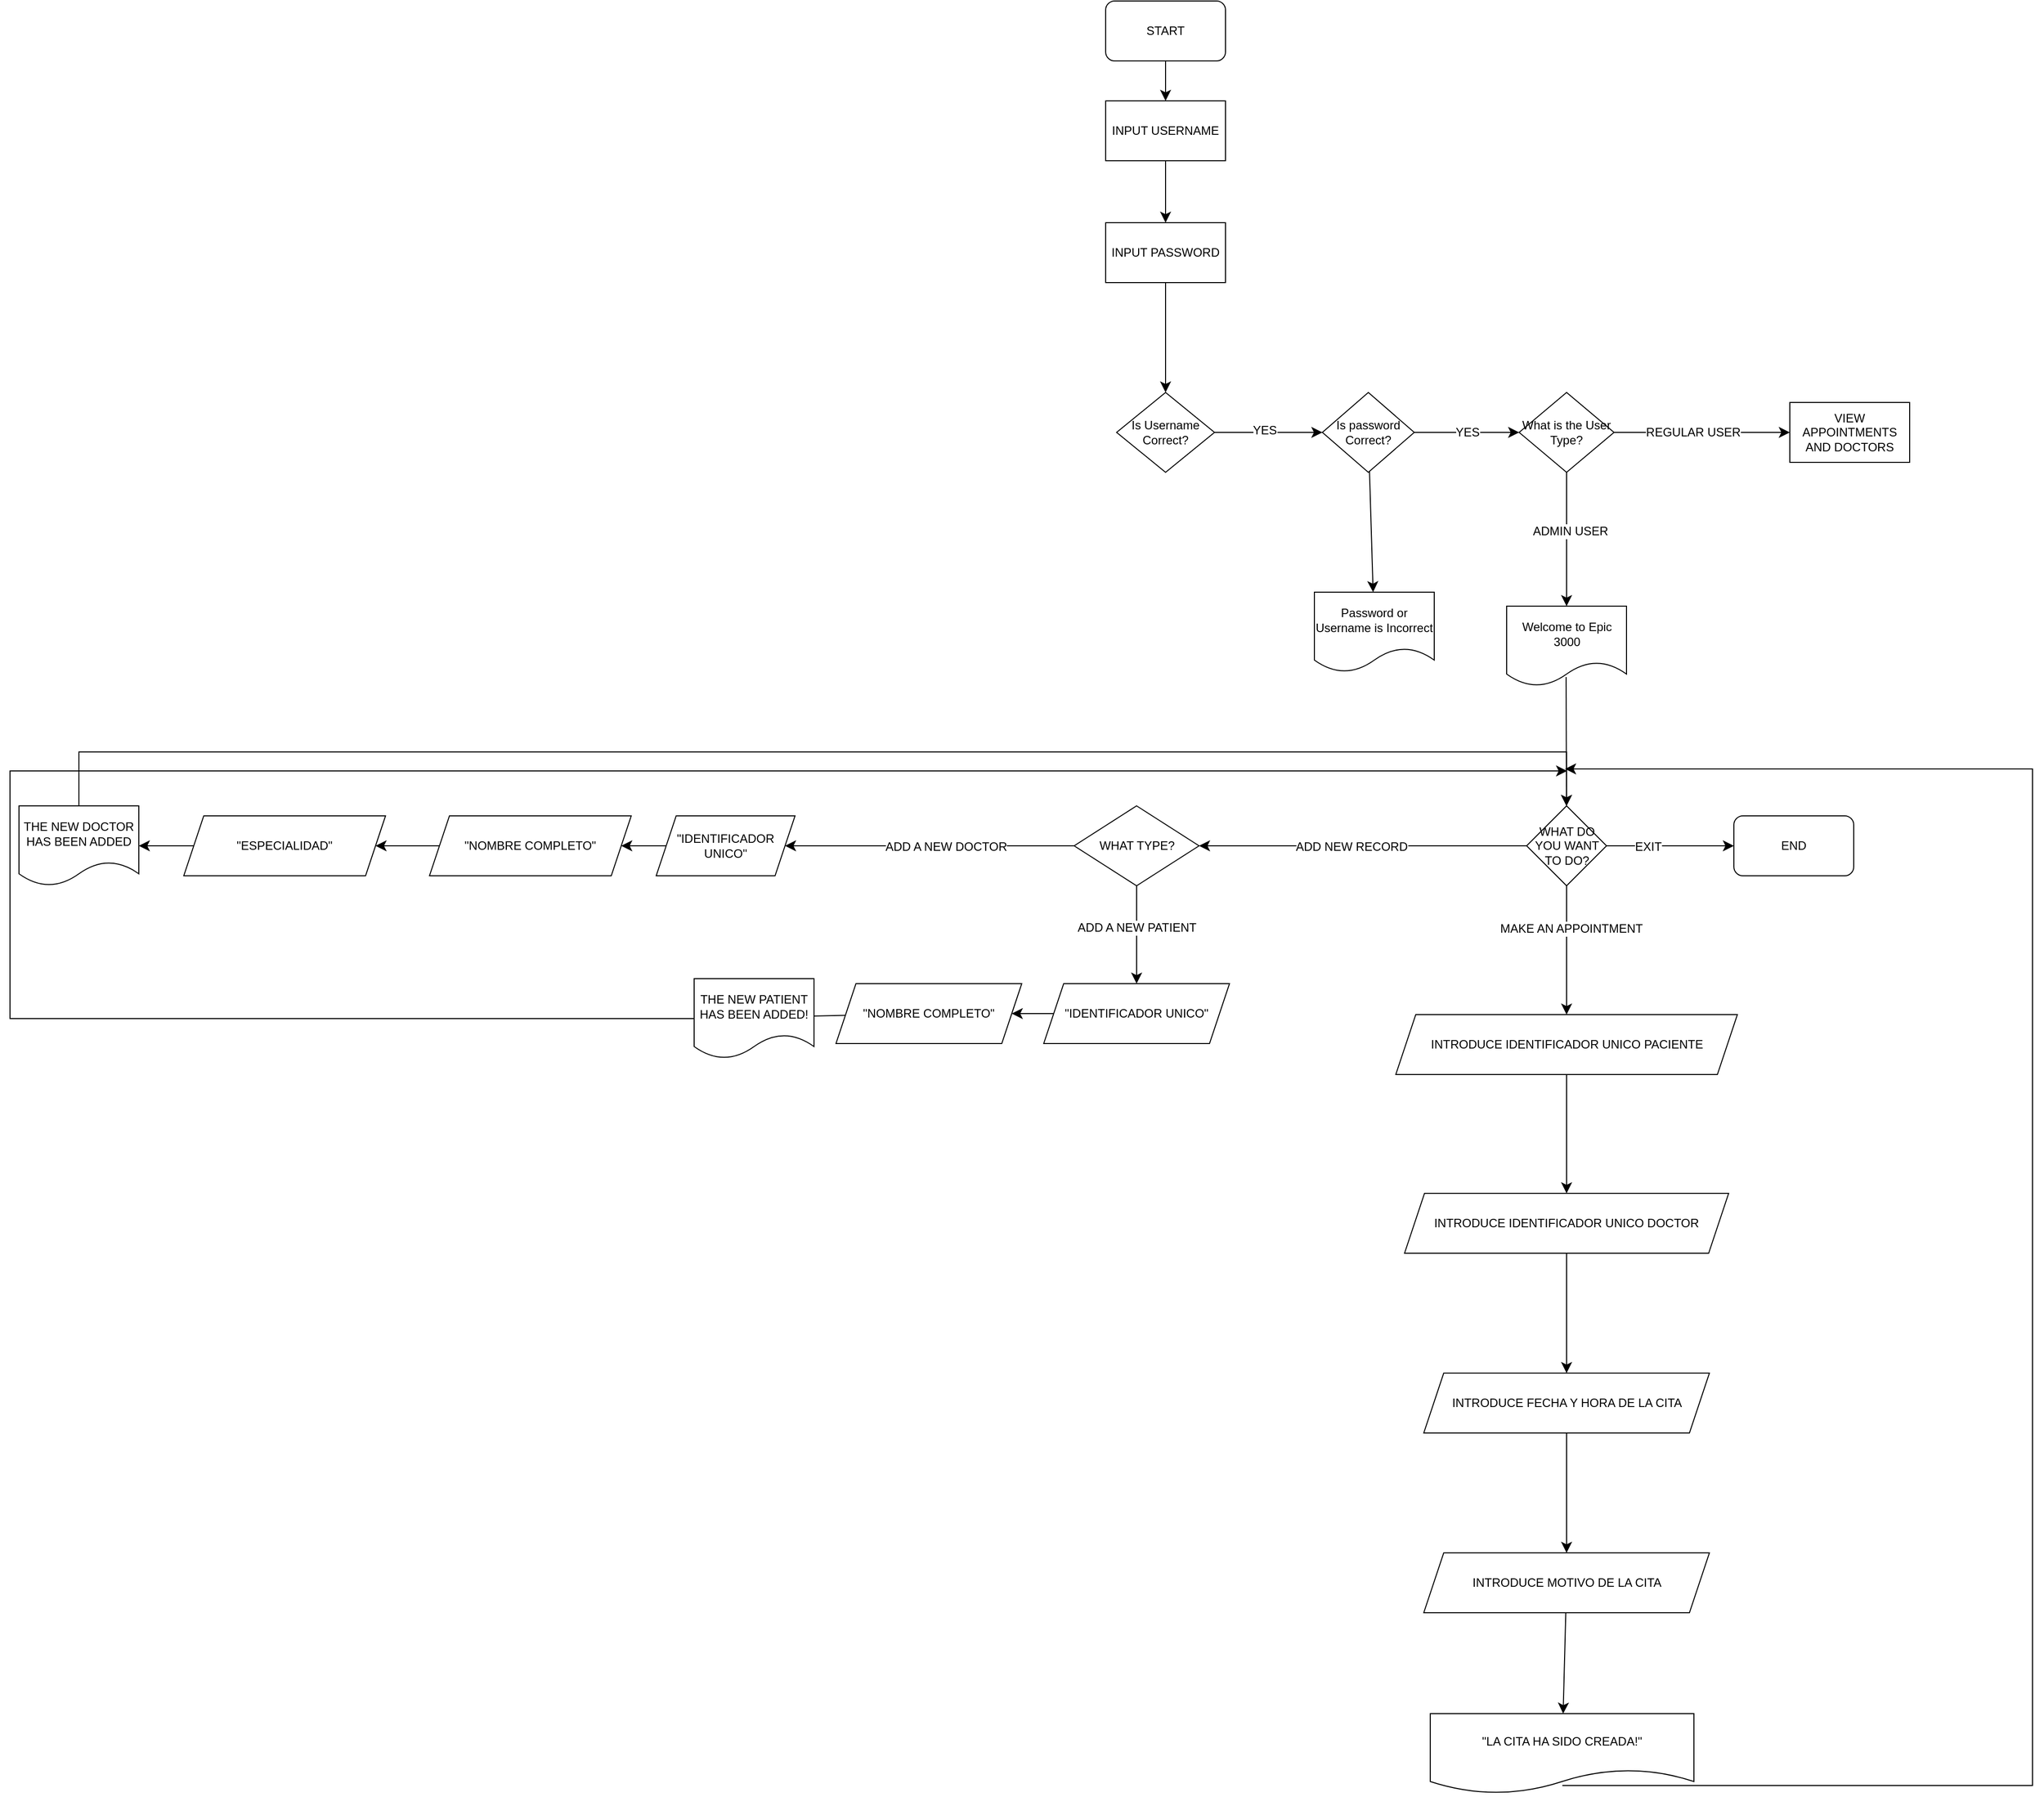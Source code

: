 <mxfile version="24.4.10" type="github">
  <diagram name="Página-1" id="8UlJ8Wk1muLAhrgi_DeF">
    <mxGraphModel dx="2085" dy="1065" grid="0" gridSize="10" guides="1" tooltips="1" connect="1" arrows="1" fold="1" page="0" pageScale="1" pageWidth="827" pageHeight="1169" math="0" shadow="0">
      <root>
        <mxCell id="0" />
        <mxCell id="1" parent="0" />
        <mxCell id="fw76qZY3Hd1soUl0JmQ6-4" style="edgeStyle=none;curved=1;rounded=0;orthogonalLoop=1;jettySize=auto;html=1;exitX=0.5;exitY=1;exitDx=0;exitDy=0;fontSize=12;startSize=8;endSize=8;" edge="1" parent="1" source="fw76qZY3Hd1soUl0JmQ6-2" target="fw76qZY3Hd1soUl0JmQ6-3">
          <mxGeometry relative="1" as="geometry" />
        </mxCell>
        <mxCell id="fw76qZY3Hd1soUl0JmQ6-2" value="START" style="rounded=1;whiteSpace=wrap;html=1;" vertex="1" parent="1">
          <mxGeometry x="11" y="47" width="120" height="60" as="geometry" />
        </mxCell>
        <mxCell id="fw76qZY3Hd1soUl0JmQ6-6" value="" style="edgeStyle=none;curved=1;rounded=0;orthogonalLoop=1;jettySize=auto;html=1;fontSize=12;startSize=8;endSize=8;entryX=0.5;entryY=0;entryDx=0;entryDy=0;" edge="1" parent="1" source="fw76qZY3Hd1soUl0JmQ6-3" target="fw76qZY3Hd1soUl0JmQ6-7">
          <mxGeometry relative="1" as="geometry">
            <mxPoint x="73.239" y="251.99" as="targetPoint" />
          </mxGeometry>
        </mxCell>
        <mxCell id="fw76qZY3Hd1soUl0JmQ6-3" value="INPUT USERNAME" style="rounded=0;whiteSpace=wrap;html=1;" vertex="1" parent="1">
          <mxGeometry x="11" y="147" width="120" height="60" as="geometry" />
        </mxCell>
        <mxCell id="fw76qZY3Hd1soUl0JmQ6-11" value="" style="edgeStyle=none;curved=1;rounded=0;orthogonalLoop=1;jettySize=auto;html=1;fontSize=12;startSize=8;endSize=8;" edge="1" parent="1" source="fw76qZY3Hd1soUl0JmQ6-7" target="fw76qZY3Hd1soUl0JmQ6-10">
          <mxGeometry relative="1" as="geometry" />
        </mxCell>
        <mxCell id="fw76qZY3Hd1soUl0JmQ6-7" value="INPUT PASSWORD" style="whiteSpace=wrap;html=1;rounded=0;" vertex="1" parent="1">
          <mxGeometry x="11" y="269" width="120" height="60" as="geometry" />
        </mxCell>
        <mxCell id="fw76qZY3Hd1soUl0JmQ6-13" value="" style="edgeStyle=none;curved=1;rounded=0;orthogonalLoop=1;jettySize=auto;html=1;fontSize=12;startSize=8;endSize=8;" edge="1" parent="1" source="fw76qZY3Hd1soUl0JmQ6-10" target="fw76qZY3Hd1soUl0JmQ6-12">
          <mxGeometry relative="1" as="geometry" />
        </mxCell>
        <mxCell id="fw76qZY3Hd1soUl0JmQ6-20" value="YES" style="edgeLabel;html=1;align=center;verticalAlign=middle;resizable=0;points=[];fontSize=12;" vertex="1" connectable="0" parent="fw76qZY3Hd1soUl0JmQ6-13">
          <mxGeometry x="-0.083" y="2" relative="1" as="geometry">
            <mxPoint as="offset" />
          </mxGeometry>
        </mxCell>
        <mxCell id="fw76qZY3Hd1soUl0JmQ6-10" value="Is Username Correct?" style="rhombus;whiteSpace=wrap;html=1;rounded=0;" vertex="1" parent="1">
          <mxGeometry x="22" y="439" width="98" height="80" as="geometry" />
        </mxCell>
        <mxCell id="fw76qZY3Hd1soUl0JmQ6-17" value="" style="edgeStyle=none;curved=1;rounded=0;orthogonalLoop=1;jettySize=auto;html=1;fontSize=12;startSize=8;endSize=8;" edge="1" parent="1" source="fw76qZY3Hd1soUl0JmQ6-12" target="fw76qZY3Hd1soUl0JmQ6-16">
          <mxGeometry relative="1" as="geometry" />
        </mxCell>
        <mxCell id="fw76qZY3Hd1soUl0JmQ6-19" value="YES" style="edgeLabel;html=1;align=center;verticalAlign=middle;resizable=0;points=[];fontSize=12;" vertex="1" connectable="0" parent="fw76qZY3Hd1soUl0JmQ6-17">
          <mxGeometry relative="1" as="geometry">
            <mxPoint as="offset" />
          </mxGeometry>
        </mxCell>
        <mxCell id="fw76qZY3Hd1soUl0JmQ6-22" value="" style="edgeStyle=none;curved=1;rounded=0;orthogonalLoop=1;jettySize=auto;html=1;fontSize=12;startSize=8;endSize=8;" edge="1" parent="1" source="fw76qZY3Hd1soUl0JmQ6-12" target="fw76qZY3Hd1soUl0JmQ6-21">
          <mxGeometry relative="1" as="geometry" />
        </mxCell>
        <mxCell id="fw76qZY3Hd1soUl0JmQ6-12" value="Is password Correct?" style="rhombus;whiteSpace=wrap;html=1;rounded=0;" vertex="1" parent="1">
          <mxGeometry x="228" y="439" width="92" height="80" as="geometry" />
        </mxCell>
        <mxCell id="fw76qZY3Hd1soUl0JmQ6-26" value="" style="edgeStyle=none;curved=1;rounded=0;orthogonalLoop=1;jettySize=auto;html=1;fontSize=12;startSize=8;endSize=8;" edge="1" parent="1" source="fw76qZY3Hd1soUl0JmQ6-16" target="fw76qZY3Hd1soUl0JmQ6-25">
          <mxGeometry relative="1" as="geometry" />
        </mxCell>
        <mxCell id="fw76qZY3Hd1soUl0JmQ6-29" value="REGULAR USER" style="edgeLabel;html=1;align=center;verticalAlign=middle;resizable=0;points=[];fontSize=12;" vertex="1" connectable="0" parent="fw76qZY3Hd1soUl0JmQ6-26">
          <mxGeometry x="-0.107" relative="1" as="geometry">
            <mxPoint as="offset" />
          </mxGeometry>
        </mxCell>
        <mxCell id="fw76qZY3Hd1soUl0JmQ6-28" value="" style="edgeStyle=none;curved=1;rounded=0;orthogonalLoop=1;jettySize=auto;html=1;fontSize=12;startSize=8;endSize=8;entryX=0.5;entryY=0;entryDx=0;entryDy=0;" edge="1" parent="1" source="fw76qZY3Hd1soUl0JmQ6-16" target="fw76qZY3Hd1soUl0JmQ6-31">
          <mxGeometry relative="1" as="geometry">
            <mxPoint x="472.5" y="649" as="targetPoint" />
          </mxGeometry>
        </mxCell>
        <mxCell id="fw76qZY3Hd1soUl0JmQ6-30" value="ADMIN USER" style="edgeLabel;html=1;align=center;verticalAlign=middle;resizable=0;points=[];fontSize=12;" vertex="1" connectable="0" parent="fw76qZY3Hd1soUl0JmQ6-28">
          <mxGeometry x="-0.123" y="3" relative="1" as="geometry">
            <mxPoint as="offset" />
          </mxGeometry>
        </mxCell>
        <mxCell id="fw76qZY3Hd1soUl0JmQ6-16" value="What is the User Type?" style="rhombus;whiteSpace=wrap;html=1;rounded=0;" vertex="1" parent="1">
          <mxGeometry x="425" y="439" width="95" height="80" as="geometry" />
        </mxCell>
        <mxCell id="fw76qZY3Hd1soUl0JmQ6-21" value="Password or Username is Incorrect" style="shape=document;whiteSpace=wrap;html=1;boundedLbl=1;rounded=0;" vertex="1" parent="1">
          <mxGeometry x="220" y="639" width="120" height="80" as="geometry" />
        </mxCell>
        <mxCell id="fw76qZY3Hd1soUl0JmQ6-25" value="VIEW APPOINTMENTS AND DOCTORS" style="whiteSpace=wrap;html=1;rounded=0;" vertex="1" parent="1">
          <mxGeometry x="696" y="449" width="120" height="60" as="geometry" />
        </mxCell>
        <mxCell id="fw76qZY3Hd1soUl0JmQ6-33" value="" style="edgeStyle=none;curved=1;rounded=0;orthogonalLoop=1;jettySize=auto;html=1;fontSize=12;startSize=8;endSize=8;exitX=0.496;exitY=0.888;exitDx=0;exitDy=0;exitPerimeter=0;" edge="1" parent="1" source="fw76qZY3Hd1soUl0JmQ6-31" target="fw76qZY3Hd1soUl0JmQ6-32">
          <mxGeometry relative="1" as="geometry" />
        </mxCell>
        <mxCell id="fw76qZY3Hd1soUl0JmQ6-31" value="Welcome to Epic 3000" style="shape=document;whiteSpace=wrap;html=1;boundedLbl=1;" vertex="1" parent="1">
          <mxGeometry x="412.5" y="653" width="120" height="80" as="geometry" />
        </mxCell>
        <mxCell id="fw76qZY3Hd1soUl0JmQ6-37" value="" style="edgeStyle=none;curved=1;rounded=0;orthogonalLoop=1;jettySize=auto;html=1;fontSize=12;startSize=8;endSize=8;entryX=0.5;entryY=0;entryDx=0;entryDy=0;" edge="1" parent="1" source="fw76qZY3Hd1soUl0JmQ6-32" target="fw76qZY3Hd1soUl0JmQ6-69">
          <mxGeometry relative="1" as="geometry">
            <mxPoint x="472.5" y="1063" as="targetPoint" />
          </mxGeometry>
        </mxCell>
        <mxCell id="fw76qZY3Hd1soUl0JmQ6-68" value="MAKE AN APPOINTMENT" style="edgeLabel;html=1;align=center;verticalAlign=middle;resizable=0;points=[];fontSize=12;" vertex="1" connectable="0" parent="fw76qZY3Hd1soUl0JmQ6-37">
          <mxGeometry x="-0.339" y="4" relative="1" as="geometry">
            <mxPoint as="offset" />
          </mxGeometry>
        </mxCell>
        <mxCell id="fw76qZY3Hd1soUl0JmQ6-39" value="" style="edgeStyle=none;curved=1;rounded=0;orthogonalLoop=1;jettySize=auto;html=1;fontSize=12;startSize=8;endSize=8;entryX=1;entryY=0.5;entryDx=0;entryDy=0;exitX=0;exitY=0.5;exitDx=0;exitDy=0;" edge="1" parent="1" source="fw76qZY3Hd1soUl0JmQ6-82" target="fw76qZY3Hd1soUl0JmQ6-42">
          <mxGeometry relative="1" as="geometry">
            <mxPoint x="284" y="924" as="sourcePoint" />
            <mxPoint x="220" y="891.384" as="targetPoint" />
          </mxGeometry>
        </mxCell>
        <mxCell id="fw76qZY3Hd1soUl0JmQ6-41" value="ADD A NEW DOCTOR" style="edgeLabel;html=1;align=center;verticalAlign=middle;resizable=0;points=[];fontSize=12;" vertex="1" connectable="0" parent="fw76qZY3Hd1soUl0JmQ6-39">
          <mxGeometry x="0.13" y="3" relative="1" as="geometry">
            <mxPoint x="35" y="-2" as="offset" />
          </mxGeometry>
        </mxCell>
        <mxCell id="fw76qZY3Hd1soUl0JmQ6-83" value="" style="edgeStyle=none;curved=1;rounded=0;orthogonalLoop=1;jettySize=auto;html=1;fontSize=12;startSize=8;endSize=8;" edge="1" parent="1" source="fw76qZY3Hd1soUl0JmQ6-32" target="fw76qZY3Hd1soUl0JmQ6-82">
          <mxGeometry relative="1" as="geometry" />
        </mxCell>
        <mxCell id="fw76qZY3Hd1soUl0JmQ6-85" value="ADD NEW RECORD" style="edgeLabel;html=1;align=center;verticalAlign=middle;resizable=0;points=[];fontSize=12;" vertex="1" connectable="0" parent="fw76qZY3Hd1soUl0JmQ6-83">
          <mxGeometry x="0.064" y="1" relative="1" as="geometry">
            <mxPoint x="-1" as="offset" />
          </mxGeometry>
        </mxCell>
        <mxCell id="fw76qZY3Hd1soUl0JmQ6-32" value="WHAT DO YOU WANT TO DO?" style="rhombus;whiteSpace=wrap;html=1;" vertex="1" parent="1">
          <mxGeometry x="432.5" y="853" width="80" height="80" as="geometry" />
        </mxCell>
        <mxCell id="fw76qZY3Hd1soUl0JmQ6-44" value="" style="edgeStyle=none;curved=1;rounded=0;orthogonalLoop=1;jettySize=auto;html=1;fontSize=12;startSize=8;endSize=8;" edge="1" parent="1" source="fw76qZY3Hd1soUl0JmQ6-42" target="fw76qZY3Hd1soUl0JmQ6-43">
          <mxGeometry relative="1" as="geometry" />
        </mxCell>
        <mxCell id="fw76qZY3Hd1soUl0JmQ6-42" value="&quot;IDENTIFICADOR UNICO&quot;" style="shape=parallelogram;perimeter=parallelogramPerimeter;whiteSpace=wrap;html=1;fixedSize=1;" vertex="1" parent="1">
          <mxGeometry x="-439" y="863" width="139" height="60" as="geometry" />
        </mxCell>
        <mxCell id="fw76qZY3Hd1soUl0JmQ6-47" value="" style="edgeStyle=none;curved=1;rounded=0;orthogonalLoop=1;jettySize=auto;html=1;fontSize=12;startSize=8;endSize=8;" edge="1" parent="1" source="fw76qZY3Hd1soUl0JmQ6-43" target="fw76qZY3Hd1soUl0JmQ6-46">
          <mxGeometry relative="1" as="geometry" />
        </mxCell>
        <mxCell id="fw76qZY3Hd1soUl0JmQ6-43" value="&quot;NOMBRE COMPLETO&quot;" style="shape=parallelogram;perimeter=parallelogramPerimeter;whiteSpace=wrap;html=1;fixedSize=1;" vertex="1" parent="1">
          <mxGeometry x="-666" y="863" width="202" height="60" as="geometry" />
        </mxCell>
        <mxCell id="fw76qZY3Hd1soUl0JmQ6-49" value="" style="edgeStyle=none;curved=1;rounded=0;orthogonalLoop=1;jettySize=auto;html=1;fontSize=12;startSize=8;endSize=8;" edge="1" parent="1" source="fw76qZY3Hd1soUl0JmQ6-46" target="fw76qZY3Hd1soUl0JmQ6-48">
          <mxGeometry relative="1" as="geometry" />
        </mxCell>
        <mxCell id="fw76qZY3Hd1soUl0JmQ6-46" value="&quot;ESPECIALIDAD&quot;" style="shape=parallelogram;perimeter=parallelogramPerimeter;whiteSpace=wrap;html=1;fixedSize=1;" vertex="1" parent="1">
          <mxGeometry x="-912" y="863" width="202" height="60" as="geometry" />
        </mxCell>
        <mxCell id="fw76qZY3Hd1soUl0JmQ6-48" value="THE NEW DOCTOR HAS BEEN ADDED" style="shape=document;whiteSpace=wrap;html=1;boundedLbl=1;" vertex="1" parent="1">
          <mxGeometry x="-1077" y="853" width="120" height="80" as="geometry" />
        </mxCell>
        <mxCell id="fw76qZY3Hd1soUl0JmQ6-56" value="" style="edgeStyle=elbowEdgeStyle;elbow=horizontal;endArrow=classic;html=1;curved=0;rounded=0;endSize=8;startSize=8;fontSize=12;exitX=0.5;exitY=0;exitDx=0;exitDy=0;entryX=0.5;entryY=0;entryDx=0;entryDy=0;" edge="1" parent="1" source="fw76qZY3Hd1soUl0JmQ6-48" target="fw76qZY3Hd1soUl0JmQ6-32">
          <mxGeometry width="50" height="50" relative="1" as="geometry">
            <mxPoint x="-728" y="739" as="sourcePoint" />
            <mxPoint x="-678" y="689" as="targetPoint" />
            <Array as="points">
              <mxPoint x="-162" y="799" />
            </Array>
          </mxGeometry>
        </mxCell>
        <mxCell id="fw76qZY3Hd1soUl0JmQ6-60" value="" style="edgeStyle=none;curved=1;rounded=0;orthogonalLoop=1;jettySize=auto;html=1;fontSize=12;startSize=8;endSize=8;" edge="1" parent="1" source="fw76qZY3Hd1soUl0JmQ6-58" target="fw76qZY3Hd1soUl0JmQ6-59">
          <mxGeometry relative="1" as="geometry" />
        </mxCell>
        <mxCell id="fw76qZY3Hd1soUl0JmQ6-58" value="&quot;IDENTIFICADOR UNICO&quot;" style="shape=parallelogram;perimeter=parallelogramPerimeter;whiteSpace=wrap;html=1;fixedSize=1;" vertex="1" parent="1">
          <mxGeometry x="-51" y="1031" width="186" height="60" as="geometry" />
        </mxCell>
        <mxCell id="fw76qZY3Hd1soUl0JmQ6-62" value="" style="edgeStyle=none;curved=1;rounded=0;orthogonalLoop=1;jettySize=auto;html=1;fontSize=12;startSize=8;endSize=8;entryX=0;entryY=0.5;entryDx=0;entryDy=0;" edge="1" parent="1" source="fw76qZY3Hd1soUl0JmQ6-59" target="fw76qZY3Hd1soUl0JmQ6-63">
          <mxGeometry relative="1" as="geometry">
            <mxPoint x="1426" y="893" as="targetPoint" />
          </mxGeometry>
        </mxCell>
        <mxCell id="fw76qZY3Hd1soUl0JmQ6-59" value="&quot;NOMBRE COMPLETO&quot;" style="shape=parallelogram;perimeter=parallelogramPerimeter;whiteSpace=wrap;html=1;fixedSize=1;" vertex="1" parent="1">
          <mxGeometry x="-259" y="1031" width="186" height="60" as="geometry" />
        </mxCell>
        <mxCell id="fw76qZY3Hd1soUl0JmQ6-63" value="THE NEW PATIENT HAS BEEN ADDED!" style="shape=document;whiteSpace=wrap;html=1;boundedLbl=1;" vertex="1" parent="1">
          <mxGeometry x="-401" y="1026" width="120" height="80" as="geometry" />
        </mxCell>
        <mxCell id="fw76qZY3Hd1soUl0JmQ6-67" value="" style="edgeStyle=elbowEdgeStyle;elbow=horizontal;endArrow=classic;html=1;curved=0;rounded=0;endSize=8;startSize=8;fontSize=12;exitX=0;exitY=0.5;exitDx=0;exitDy=0;" edge="1" parent="1" source="fw76qZY3Hd1soUl0JmQ6-63">
          <mxGeometry width="50" height="50" relative="1" as="geometry">
            <mxPoint x="-401" y="1039" as="sourcePoint" />
            <mxPoint x="473" y="818" as="targetPoint" />
            <Array as="points">
              <mxPoint x="-1086" y="936" />
            </Array>
          </mxGeometry>
        </mxCell>
        <mxCell id="fw76qZY3Hd1soUl0JmQ6-71" value="" style="edgeStyle=none;curved=1;rounded=0;orthogonalLoop=1;jettySize=auto;html=1;fontSize=12;startSize=8;endSize=8;" edge="1" parent="1" source="fw76qZY3Hd1soUl0JmQ6-69" target="fw76qZY3Hd1soUl0JmQ6-70">
          <mxGeometry relative="1" as="geometry" />
        </mxCell>
        <mxCell id="fw76qZY3Hd1soUl0JmQ6-69" value="INTRODUCE IDENTIFICADOR UNICO PACIENTE" style="shape=parallelogram;perimeter=parallelogramPerimeter;whiteSpace=wrap;html=1;fixedSize=1;" vertex="1" parent="1">
          <mxGeometry x="301.5" y="1062" width="342" height="60" as="geometry" />
        </mxCell>
        <mxCell id="fw76qZY3Hd1soUl0JmQ6-76" value="" style="edgeStyle=none;curved=1;rounded=0;orthogonalLoop=1;jettySize=auto;html=1;fontSize=12;startSize=8;endSize=8;" edge="1" parent="1" source="fw76qZY3Hd1soUl0JmQ6-70" target="fw76qZY3Hd1soUl0JmQ6-75">
          <mxGeometry relative="1" as="geometry" />
        </mxCell>
        <mxCell id="fw76qZY3Hd1soUl0JmQ6-70" value="INTRODUCE IDENTIFICADOR UNICO DOCTOR" style="shape=parallelogram;perimeter=parallelogramPerimeter;whiteSpace=wrap;html=1;fixedSize=1;" vertex="1" parent="1">
          <mxGeometry x="310.25" y="1241" width="324.5" height="60" as="geometry" />
        </mxCell>
        <mxCell id="fw76qZY3Hd1soUl0JmQ6-78" value="" style="edgeStyle=none;curved=1;rounded=0;orthogonalLoop=1;jettySize=auto;html=1;fontSize=12;startSize=8;endSize=8;" edge="1" parent="1" source="fw76qZY3Hd1soUl0JmQ6-75" target="fw76qZY3Hd1soUl0JmQ6-77">
          <mxGeometry relative="1" as="geometry" />
        </mxCell>
        <mxCell id="fw76qZY3Hd1soUl0JmQ6-75" value="INTRODUCE FECHA Y HORA DE LA CITA" style="shape=parallelogram;perimeter=parallelogramPerimeter;whiteSpace=wrap;html=1;fixedSize=1;" vertex="1" parent="1">
          <mxGeometry x="329.5" y="1421" width="286" height="60" as="geometry" />
        </mxCell>
        <mxCell id="fw76qZY3Hd1soUl0JmQ6-80" value="" style="edgeStyle=none;curved=1;rounded=0;orthogonalLoop=1;jettySize=auto;html=1;fontSize=12;startSize=8;endSize=8;" edge="1" parent="1" source="fw76qZY3Hd1soUl0JmQ6-77" target="fw76qZY3Hd1soUl0JmQ6-79">
          <mxGeometry relative="1" as="geometry" />
        </mxCell>
        <mxCell id="fw76qZY3Hd1soUl0JmQ6-77" value="INTRODUCE MOTIVO DE LA CITA" style="shape=parallelogram;perimeter=parallelogramPerimeter;whiteSpace=wrap;html=1;fixedSize=1;" vertex="1" parent="1">
          <mxGeometry x="329.5" y="1601" width="286" height="60" as="geometry" />
        </mxCell>
        <mxCell id="fw76qZY3Hd1soUl0JmQ6-79" value="&quot;LA CITA HA SIDO CREADA!&quot;" style="shape=document;whiteSpace=wrap;html=1;boundedLbl=1;" vertex="1" parent="1">
          <mxGeometry x="336" y="1762" width="264" height="80" as="geometry" />
        </mxCell>
        <mxCell id="fw76qZY3Hd1soUl0JmQ6-82" value="WHAT TYPE?" style="rhombus;whiteSpace=wrap;html=1;" vertex="1" parent="1">
          <mxGeometry x="-20.5" y="853" width="125" height="80" as="geometry" />
        </mxCell>
        <mxCell id="fw76qZY3Hd1soUl0JmQ6-87" style="edgeStyle=none;curved=1;rounded=0;orthogonalLoop=1;jettySize=auto;html=1;exitX=0;exitY=1;exitDx=0;exitDy=0;fontSize=12;startSize=8;endSize=8;" edge="1" parent="1" source="fw76qZY3Hd1soUl0JmQ6-82" target="fw76qZY3Hd1soUl0JmQ6-82">
          <mxGeometry relative="1" as="geometry" />
        </mxCell>
        <mxCell id="fw76qZY3Hd1soUl0JmQ6-88" value="" style="endArrow=classic;html=1;rounded=0;fontSize=12;startSize=8;endSize=8;curved=1;exitX=0.5;exitY=1;exitDx=0;exitDy=0;entryX=0.5;entryY=0;entryDx=0;entryDy=0;" edge="1" parent="1" source="fw76qZY3Hd1soUl0JmQ6-82" target="fw76qZY3Hd1soUl0JmQ6-58">
          <mxGeometry width="50" height="50" relative="1" as="geometry">
            <mxPoint x="45" y="1063" as="sourcePoint" />
            <mxPoint x="95" y="1013" as="targetPoint" />
          </mxGeometry>
        </mxCell>
        <mxCell id="fw76qZY3Hd1soUl0JmQ6-89" value="ADD A NEW PATIENT" style="edgeLabel;html=1;align=center;verticalAlign=middle;resizable=0;points=[];fontSize=12;" vertex="1" connectable="0" parent="fw76qZY3Hd1soUl0JmQ6-88">
          <mxGeometry x="-0.17" relative="1" as="geometry">
            <mxPoint y="1" as="offset" />
          </mxGeometry>
        </mxCell>
        <mxCell id="fw76qZY3Hd1soUl0JmQ6-90" value="END" style="rounded=1;whiteSpace=wrap;html=1;" vertex="1" parent="1">
          <mxGeometry x="640" y="863" width="120" height="60" as="geometry" />
        </mxCell>
        <mxCell id="fw76qZY3Hd1soUl0JmQ6-91" value="" style="endArrow=classic;html=1;rounded=0;fontSize=12;startSize=8;endSize=8;curved=1;exitX=1;exitY=0.5;exitDx=0;exitDy=0;entryX=0;entryY=0.5;entryDx=0;entryDy=0;" edge="1" parent="1" source="fw76qZY3Hd1soUl0JmQ6-32" target="fw76qZY3Hd1soUl0JmQ6-90">
          <mxGeometry width="50" height="50" relative="1" as="geometry">
            <mxPoint x="681" y="1063" as="sourcePoint" />
            <mxPoint x="731" y="1013" as="targetPoint" />
          </mxGeometry>
        </mxCell>
        <mxCell id="fw76qZY3Hd1soUl0JmQ6-92" value="EXIT" style="edgeLabel;html=1;align=center;verticalAlign=middle;resizable=0;points=[];fontSize=12;" vertex="1" connectable="0" parent="fw76qZY3Hd1soUl0JmQ6-91">
          <mxGeometry x="-0.354" y="-1" relative="1" as="geometry">
            <mxPoint as="offset" />
          </mxGeometry>
        </mxCell>
        <mxCell id="fw76qZY3Hd1soUl0JmQ6-93" value="" style="edgeStyle=elbowEdgeStyle;elbow=horizontal;endArrow=classic;html=1;curved=0;rounded=0;endSize=8;startSize=8;fontSize=12;exitX=0.501;exitY=0.9;exitDx=0;exitDy=0;exitPerimeter=0;" edge="1" parent="1" source="fw76qZY3Hd1soUl0JmQ6-79">
          <mxGeometry width="50" height="50" relative="1" as="geometry">
            <mxPoint x="590" y="1463" as="sourcePoint" />
            <mxPoint x="471" y="816" as="targetPoint" />
            <Array as="points">
              <mxPoint x="939" y="1060" />
            </Array>
          </mxGeometry>
        </mxCell>
      </root>
    </mxGraphModel>
  </diagram>
</mxfile>
